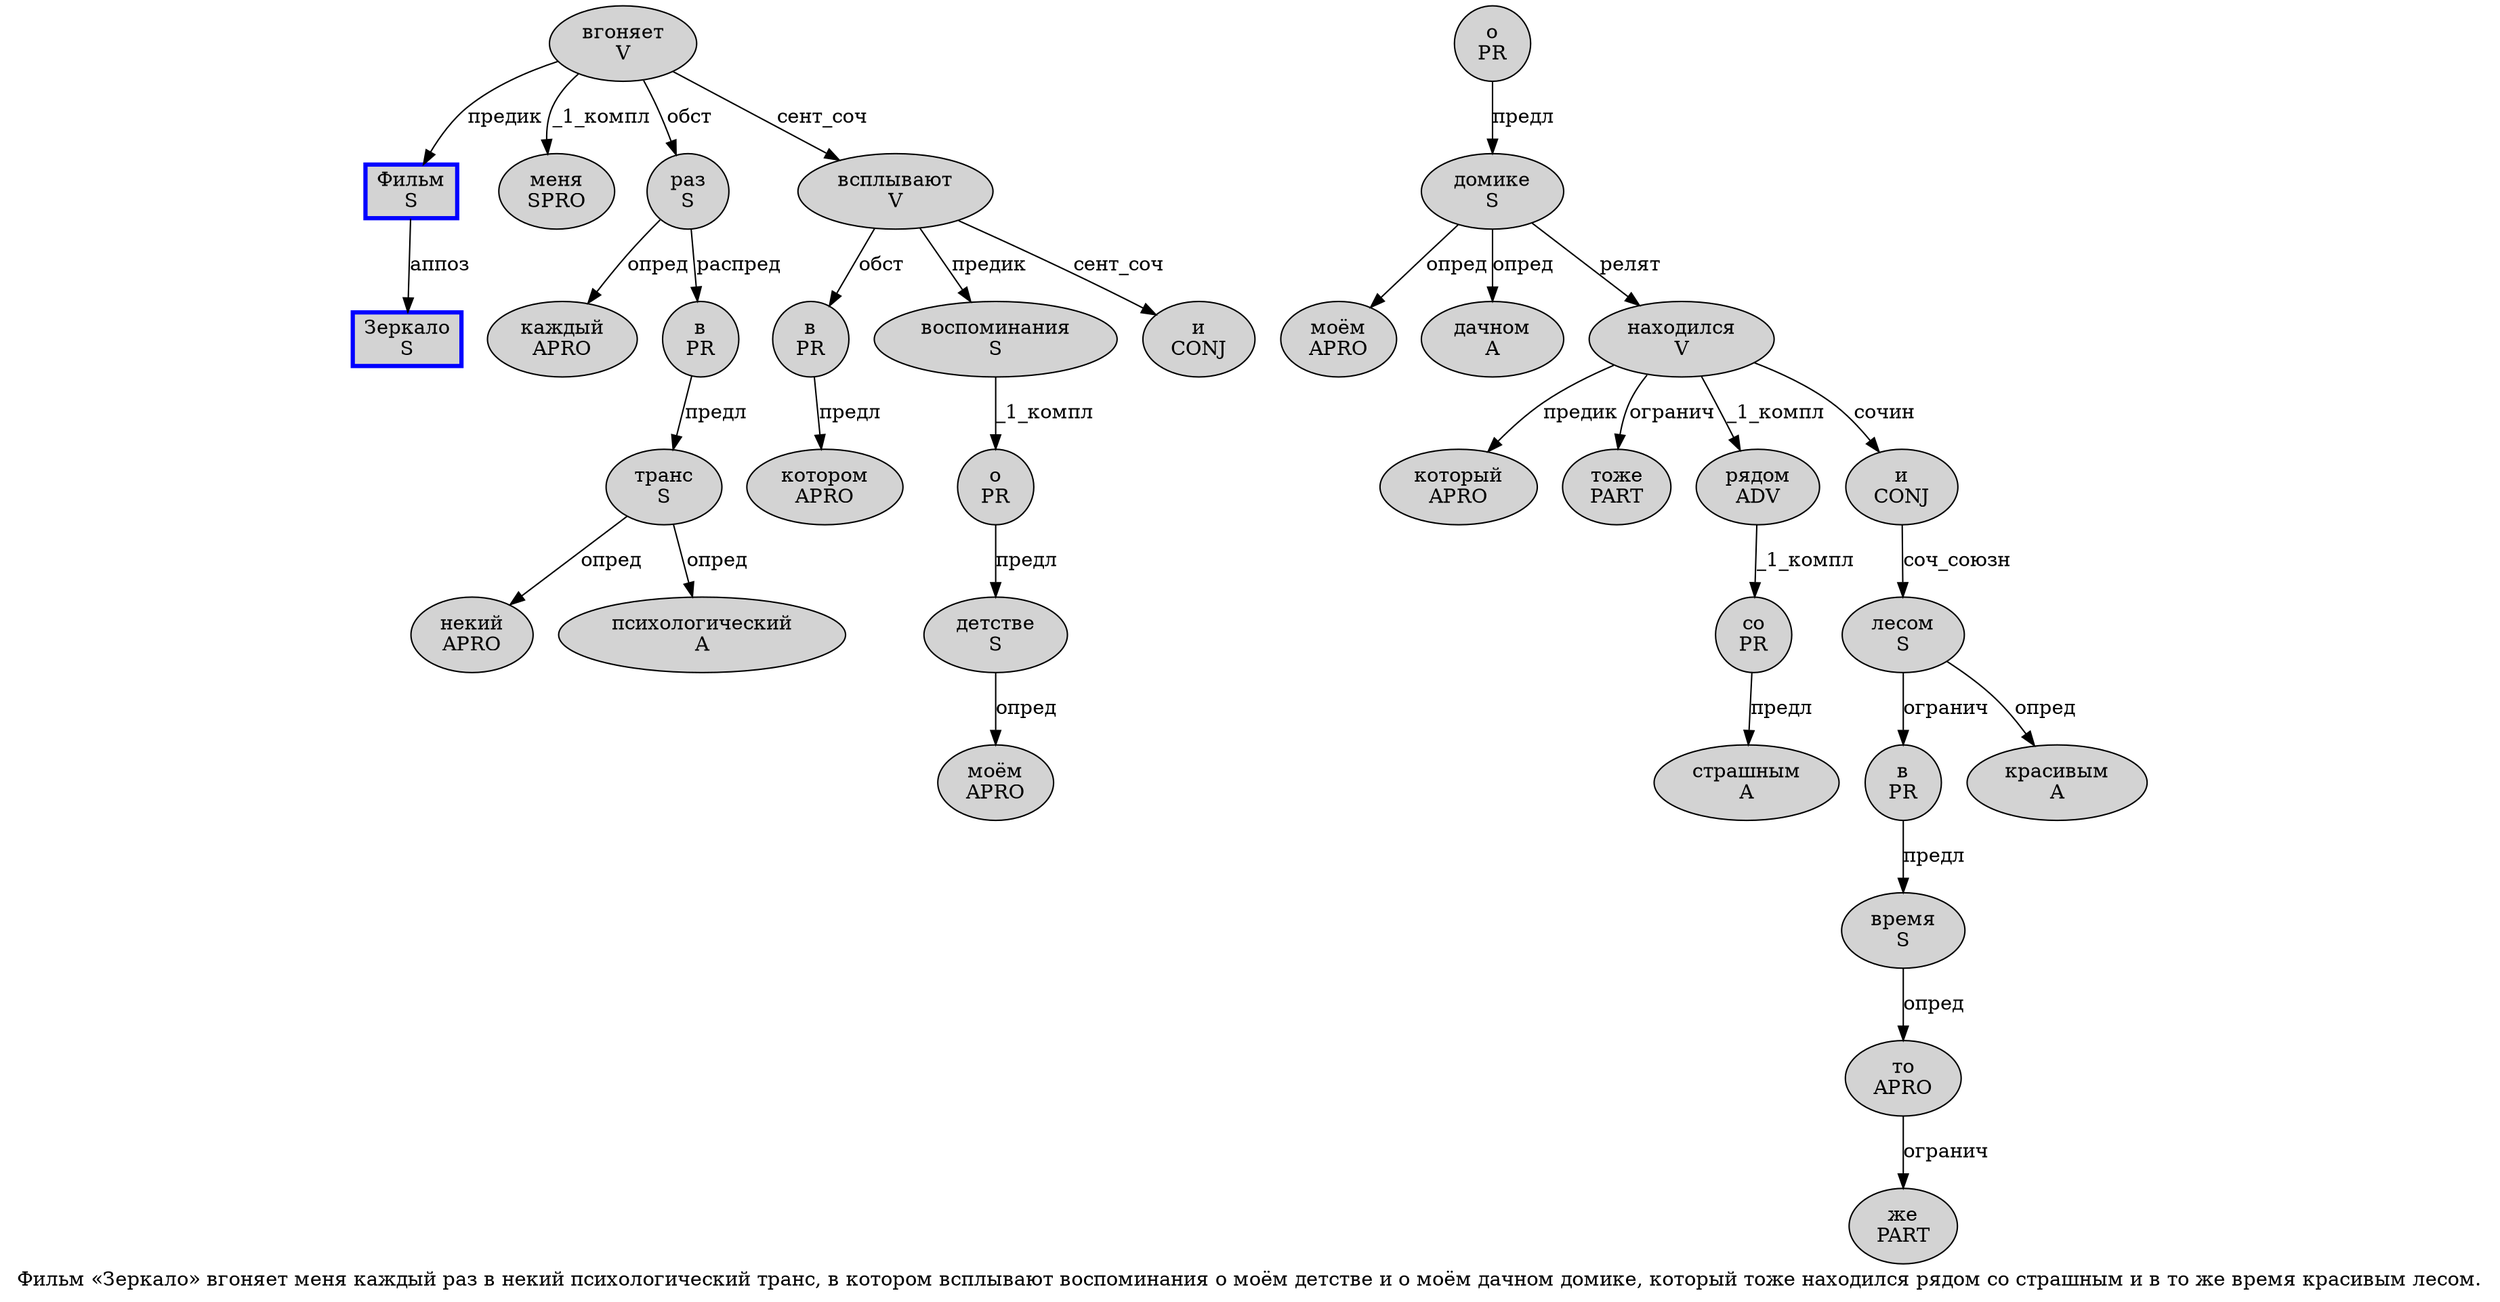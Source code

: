 digraph SENTENCE_2217 {
	graph [label="Фильм «Зеркало» вгоняет меня каждый раз в некий психологический транс, в котором всплывают воспоминания о моём детстве и о моём дачном домике, который тоже находился рядом со страшным и в то же время красивым лесом."]
	node [style=filled]
		0 [label="Фильм
S" color=blue fillcolor=lightgray penwidth=3 shape=box]
		2 [label="Зеркало
S" color=blue fillcolor=lightgray penwidth=3 shape=box]
		4 [label="вгоняет
V" color="" fillcolor=lightgray penwidth=1 shape=ellipse]
		5 [label="меня
SPRO" color="" fillcolor=lightgray penwidth=1 shape=ellipse]
		6 [label="каждый
APRO" color="" fillcolor=lightgray penwidth=1 shape=ellipse]
		7 [label="раз
S" color="" fillcolor=lightgray penwidth=1 shape=ellipse]
		8 [label="в
PR" color="" fillcolor=lightgray penwidth=1 shape=ellipse]
		9 [label="некий
APRO" color="" fillcolor=lightgray penwidth=1 shape=ellipse]
		10 [label="психологический
A" color="" fillcolor=lightgray penwidth=1 shape=ellipse]
		11 [label="транс
S" color="" fillcolor=lightgray penwidth=1 shape=ellipse]
		13 [label="в
PR" color="" fillcolor=lightgray penwidth=1 shape=ellipse]
		14 [label="котором
APRO" color="" fillcolor=lightgray penwidth=1 shape=ellipse]
		15 [label="всплывают
V" color="" fillcolor=lightgray penwidth=1 shape=ellipse]
		16 [label="воспоминания
S" color="" fillcolor=lightgray penwidth=1 shape=ellipse]
		17 [label="о
PR" color="" fillcolor=lightgray penwidth=1 shape=ellipse]
		18 [label="моём
APRO" color="" fillcolor=lightgray penwidth=1 shape=ellipse]
		19 [label="детстве
S" color="" fillcolor=lightgray penwidth=1 shape=ellipse]
		20 [label="и
CONJ" color="" fillcolor=lightgray penwidth=1 shape=ellipse]
		21 [label="о
PR" color="" fillcolor=lightgray penwidth=1 shape=ellipse]
		22 [label="моём
APRO" color="" fillcolor=lightgray penwidth=1 shape=ellipse]
		23 [label="дачном
A" color="" fillcolor=lightgray penwidth=1 shape=ellipse]
		24 [label="домике
S" color="" fillcolor=lightgray penwidth=1 shape=ellipse]
		26 [label="который
APRO" color="" fillcolor=lightgray penwidth=1 shape=ellipse]
		27 [label="тоже
PART" color="" fillcolor=lightgray penwidth=1 shape=ellipse]
		28 [label="находился
V" color="" fillcolor=lightgray penwidth=1 shape=ellipse]
		29 [label="рядом
ADV" color="" fillcolor=lightgray penwidth=1 shape=ellipse]
		30 [label="со
PR" color="" fillcolor=lightgray penwidth=1 shape=ellipse]
		31 [label="страшным
A" color="" fillcolor=lightgray penwidth=1 shape=ellipse]
		32 [label="и
CONJ" color="" fillcolor=lightgray penwidth=1 shape=ellipse]
		33 [label="в
PR" color="" fillcolor=lightgray penwidth=1 shape=ellipse]
		34 [label="то
APRO" color="" fillcolor=lightgray penwidth=1 shape=ellipse]
		35 [label="же
PART" color="" fillcolor=lightgray penwidth=1 shape=ellipse]
		36 [label="время
S" color="" fillcolor=lightgray penwidth=1 shape=ellipse]
		37 [label="красивым
A" color="" fillcolor=lightgray penwidth=1 shape=ellipse]
		38 [label="лесом
S" color="" fillcolor=lightgray penwidth=1 shape=ellipse]
			4 -> 0 [label="предик"]
			4 -> 5 [label="_1_компл"]
			4 -> 7 [label="обст"]
			4 -> 15 [label="сент_соч"]
			33 -> 36 [label="предл"]
			7 -> 6 [label="опред"]
			7 -> 8 [label="распред"]
			36 -> 34 [label="опред"]
			29 -> 30 [label="_1_компл"]
			8 -> 11 [label="предл"]
			11 -> 9 [label="опред"]
			11 -> 10 [label="опред"]
			38 -> 33 [label="огранич"]
			38 -> 37 [label="опред"]
			17 -> 19 [label="предл"]
			28 -> 26 [label="предик"]
			28 -> 27 [label="огранич"]
			28 -> 29 [label="_1_компл"]
			28 -> 32 [label="сочин"]
			34 -> 35 [label="огранич"]
			0 -> 2 [label="аппоз"]
			16 -> 17 [label="_1_компл"]
			24 -> 22 [label="опред"]
			24 -> 23 [label="опред"]
			24 -> 28 [label="релят"]
			19 -> 18 [label="опред"]
			30 -> 31 [label="предл"]
			32 -> 38 [label="соч_союзн"]
			15 -> 13 [label="обст"]
			15 -> 16 [label="предик"]
			15 -> 20 [label="сент_соч"]
			21 -> 24 [label="предл"]
			13 -> 14 [label="предл"]
}